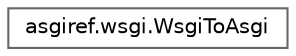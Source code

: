 digraph "Graphical Class Hierarchy"
{
 // LATEX_PDF_SIZE
  bgcolor="transparent";
  edge [fontname=Helvetica,fontsize=10,labelfontname=Helvetica,labelfontsize=10];
  node [fontname=Helvetica,fontsize=10,shape=box,height=0.2,width=0.4];
  rankdir="LR";
  Node0 [id="Node000000",label="asgiref.wsgi.WsgiToAsgi",height=0.2,width=0.4,color="grey40", fillcolor="white", style="filled",URL="$classasgiref_1_1wsgi_1_1_wsgi_to_asgi.html",tooltip=" "];
}
